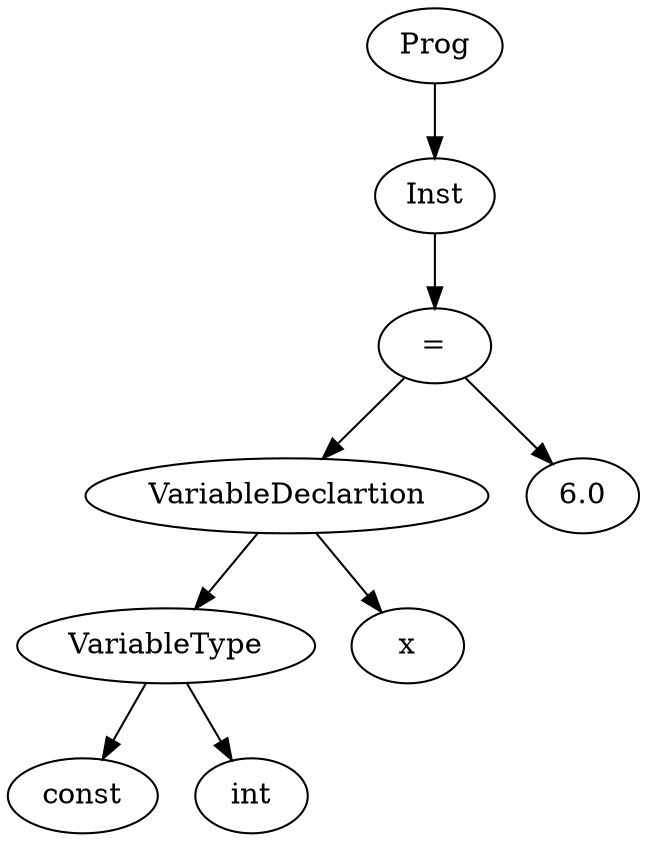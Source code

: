 digraph AST {
	139971353406208 [label=Prog]
	139971353404864 [label=Inst]
	139971353405920 [label="="]
	139971353406064 [label=VariableDeclartion]
	139971353405344 [label=VariableType]
	139971353406640 [label=const]
	139971353405344 -> 139971353406640
	139971353408032 [label=int]
	139971353405344 -> 139971353408032
	139971353406064 -> 139971353405344
	139971353406592 [label=x]
	139971353406064 -> 139971353406592
	139971353405920 -> 139971353406064
	139971353405056 [label=6.0]
	139971353405920 -> 139971353405056
	139971353404864 -> 139971353405920
	139971353406208 -> 139971353404864
}
